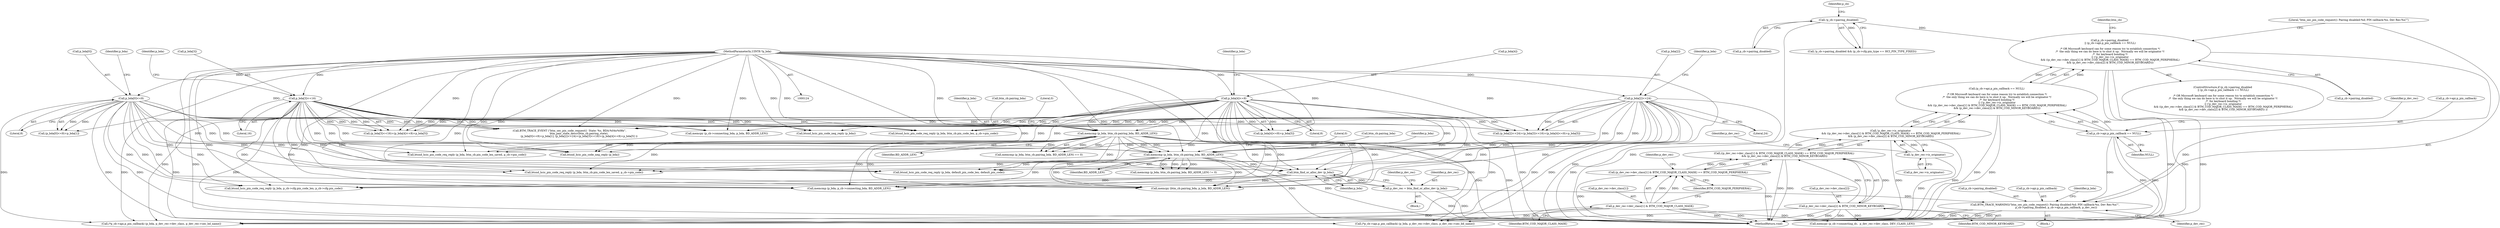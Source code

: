 digraph "0_Android_c677ee92595335233eb0e7b59809a1a94e7a678a_0@pointer" {
"1000433" [label="(Call,BTM_TRACE_WARNING(\"btm_sec_pin_code_request(): Pairing disabled:%d; PIN callback:%x, Dev Rec:%x!\",\n                           p_cb->pairing_disabled, p_cb->api.p_pin_callback, p_dev_rec))"];
"1000398" [label="(Call,p_cb->pairing_disabled\n || (p_cb->api.p_pin_callback == NULL)\n\n /* OR Microsoft keyboard can for some reason try to establish connection */\n /*  the only thing we can do here is to shut it up.  Normally we will be originator */\n /*  for keyboard bonding */\n || (!p_dev_rec->is_originator\n && ((p_dev_rec->dev_class[1] & BTM_COD_MAJOR_CLASS_MASK) == BTM_COD_MAJOR_PERIPHERAL)\n && (p_dev_rec->dev_class[2] & BTM_COD_MINOR_KEYBOARD)))"];
"1000302" [label="(Call,!p_cb->pairing_disabled)"];
"1000402" [label="(Call,(p_cb->api.p_pin_callback == NULL)\n\n /* OR Microsoft keyboard can for some reason try to establish connection */\n /*  the only thing we can do here is to shut it up.  Normally we will be originator */\n /*  for keyboard bonding */\n || (!p_dev_rec->is_originator\n && ((p_dev_rec->dev_class[1] & BTM_COD_MAJOR_CLASS_MASK) == BTM_COD_MAJOR_PERIPHERAL)\n && (p_dev_rec->dev_class[2] & BTM_COD_MINOR_KEYBOARD)))"];
"1000403" [label="(Call,p_cb->api.p_pin_callback == NULL)"];
"1000410" [label="(Call,!p_dev_rec->is_originator\n && ((p_dev_rec->dev_class[1] & BTM_COD_MAJOR_CLASS_MASK) == BTM_COD_MAJOR_PERIPHERAL)\n && (p_dev_rec->dev_class[2] & BTM_COD_MINOR_KEYBOARD))"];
"1000411" [label="(Call,!p_dev_rec->is_originator)"];
"1000415" [label="(Call,((p_dev_rec->dev_class[1] & BTM_COD_MAJOR_CLASS_MASK) == BTM_COD_MAJOR_PERIPHERAL)\n && (p_dev_rec->dev_class[2] & BTM_COD_MINOR_KEYBOARD))"];
"1000416" [label="(Call,(p_dev_rec->dev_class[1] & BTM_COD_MAJOR_CLASS_MASK) == BTM_COD_MAJOR_PERIPHERAL)"];
"1000417" [label="(Call,p_dev_rec->dev_class[1] & BTM_COD_MAJOR_CLASS_MASK)"];
"1000425" [label="(Call,p_dev_rec->dev_class[2] & BTM_COD_MINOR_KEYBOARD)"];
"1000269" [label="(Call,p_dev_rec = btm_find_or_alloc_dev (p_bda))"];
"1000271" [label="(Call,btm_find_or_alloc_dev (p_bda))"];
"1000186" [label="(Call,memcmp (p_bda, btm_cb.pairing_bda, BD_ADDR_LEN))"];
"1000168" [label="(Call,p_bda[4]<<8)"];
"1000125" [label="(MethodParameterIn,UINT8 *p_bda)"];
"1000156" [label="(Call,p_bda[2]<<24)"];
"1000147" [label="(Call,p_bda[0]<<8)"];
"1000162" [label="(Call,p_bda[3]<<16)"];
"1000228" [label="(Call,memcmp (p_bda, btm_cb.pairing_bda, BD_ADDR_LEN))"];
"1000412" [label="(Call,p_dev_rec->is_originator)"];
"1000417" [label="(Call,p_dev_rec->dev_class[1] & BTM_COD_MAJOR_CLASS_MASK)"];
"1000416" [label="(Call,(p_dev_rec->dev_class[1] & BTM_COD_MAJOR_CLASS_MASK) == BTM_COD_MAJOR_PERIPHERAL)"];
"1000210" [label="(Call,btsnd_hcic_pin_code_req_reply (p_bda, btm_cb.pin_code_len_saved, p_cb->pin_code))"];
"1000402" [label="(Call,(p_cb->api.p_pin_callback == NULL)\n\n /* OR Microsoft keyboard can for some reason try to establish connection */\n /*  the only thing we can do here is to shut it up.  Normally we will be originator */\n /*  for keyboard bonding */\n || (!p_dev_rec->is_originator\n && ((p_dev_rec->dev_class[1] & BTM_COD_MAJOR_CLASS_MASK) == BTM_COD_MAJOR_PERIPHERAL)\n && (p_dev_rec->dev_class[2] & BTM_COD_MINOR_KEYBOARD)))"];
"1000303" [label="(Call,p_cb->pairing_disabled)"];
"1000404" [label="(Call,p_cb->api.p_pin_callback)"];
"1000399" [label="(Call,p_cb->pairing_disabled)"];
"1000164" [label="(Identifier,p_bda)"];
"1000161" [label="(Call,(p_bda[3]<<16)+(p_bda[4]<<8)+p_bda[5])"];
"1000260" [label="(Call,btsnd_hcic_pin_code_req_reply (p_bda, btm_cb.pin_code_len_saved, p_cb->pin_code))"];
"1000309" [label="(Identifier,p_cb)"];
"1000188" [label="(Call,btm_cb.pairing_bda)"];
"1000450" [label="(Identifier,btm_cb)"];
"1000334" [label="(Call,memcmp (p_bda, p_cb->connecting_bda, BD_ADDR_LEN))"];
"1000432" [label="(Block,)"];
"1000234" [label="(Literal,0)"];
"1000167" [label="(Call,(p_bda[4]<<8)+p_bda[5])"];
"1000434" [label="(Literal,\"btm_sec_pin_code_request(): Pairing disabled:%d; PIN callback:%x, Dev Rec:%x!\")"];
"1000489" [label="(Call,(*p_cb->api.p_pin_callback) (p_bda, p_dev_rec->dev_class, p_dev_rec->sec_bd_name))"];
"1000285" [label="(Call,memcpy (btm_cb.pairing_bda, p_bda, BD_ADDR_LEN))"];
"1000415" [label="(Call,((p_dev_rec->dev_class[1] & BTM_COD_MAJOR_CLASS_MASK) == BTM_COD_MAJOR_PERIPHERAL)\n && (p_dev_rec->dev_class[2] & BTM_COD_MINOR_KEYBOARD))"];
"1000170" [label="(Identifier,p_bda)"];
"1000166" [label="(Literal,16)"];
"1000174" [label="(Identifier,p_bda)"];
"1000438" [label="(Call,p_cb->api.p_pin_callback)"];
"1000269" [label="(Call,p_dev_rec = btm_find_or_alloc_dev (p_bda))"];
"1000151" [label="(Literal,8)"];
"1000172" [label="(Literal,8)"];
"1000275" [label="(Identifier,p_dev_rec)"];
"1000233" [label="(Identifier,BD_ADDR_LEN)"];
"1000424" [label="(Identifier,BTM_COD_MAJOR_PERIPHERAL)"];
"1000160" [label="(Literal,24)"];
"1000271" [label="(Call,btm_find_or_alloc_dev (p_bda))"];
"1000191" [label="(Identifier,BD_ADDR_LEN)"];
"1000318" [label="(Call,btsnd_hcic_pin_code_req_reply (p_bda, p_cb->cfg.pin_code_len, p_cb->cfg.pin_code))"];
"1000155" [label="(Call,(p_bda[2]<<24)+(p_bda[3]<<16)+(p_bda[4]<<8)+p_bda[5])"];
"1000433" [label="(Call,BTM_TRACE_WARNING(\"btm_sec_pin_code_request(): Pairing disabled:%d; PIN callback:%x, Dev Rec:%x!\",\n                           p_cb->pairing_disabled, p_cb->api.p_pin_callback, p_dev_rec))"];
"1000140" [label="(Call,BTM_TRACE_EVENT (\"btm_sec_pin_code_request()  State: %s, BDA:%04x%08x\",\n                       btm_pair_state_descr(btm_cb.pairing_state),\n                       (p_bda[0]<<8)+p_bda[1], (p_bda[2]<<24)+(p_bda[3]<<16)+(p_bda[4]<<8)+p_bda[5] ))"];
"1000413" [label="(Identifier,p_dev_rec)"];
"1000156" [label="(Call,p_bda[2]<<24)"];
"1000420" [label="(Identifier,p_dev_rec)"];
"1000426" [label="(Call,p_dev_rec->dev_class[2])"];
"1000205" [label="(Call,btsnd_hcic_pin_code_neg_reply (p_bda))"];
"1000146" [label="(Call,(p_bda[0]<<8)+p_bda[1])"];
"1000125" [label="(MethodParameterIn,UINT8 *p_bda)"];
"1000461" [label="(Call,memcpy (p_cb->connecting_dc,  p_dev_rec->dev_class, DEV_CLASS_LEN))"];
"1000455" [label="(Call,memcpy (p_cb->connecting_bda, p_bda, BD_ADDR_LEN))"];
"1000552" [label="(MethodReturn,void)"];
"1000162" [label="(Call,p_bda[3]<<16)"];
"1000398" [label="(Call,p_cb->pairing_disabled\n || (p_cb->api.p_pin_callback == NULL)\n\n /* OR Microsoft keyboard can for some reason try to establish connection */\n /*  the only thing we can do here is to shut it up.  Normally we will be originator */\n /*  for keyboard bonding */\n || (!p_dev_rec->is_originator\n && ((p_dev_rec->dev_class[1] & BTM_COD_MAJOR_CLASS_MASK) == BTM_COD_MAJOR_PERIPHERAL)\n && (p_dev_rec->dev_class[2] & BTM_COD_MINOR_KEYBOARD)))"];
"1000418" [label="(Call,p_dev_rec->dev_class[1])"];
"1000147" [label="(Call,p_bda[0]<<8)"];
"1000252" [label="(Call,btsnd_hcic_pin_code_req_reply (p_bda, default_pin_code_len, default_pin_code))"];
"1000423" [label="(Identifier,BTM_COD_MAJOR_CLASS_MASK)"];
"1000425" [label="(Call,p_dev_rec->dev_class[2] & BTM_COD_MINOR_KEYBOARD)"];
"1000126" [label="(Block,)"];
"1000157" [label="(Call,p_bda[2])"];
"1000192" [label="(Literal,0)"];
"1000444" [label="(Call,btsnd_hcic_pin_code_neg_reply (p_bda))"];
"1000230" [label="(Call,btm_cb.pairing_bda)"];
"1000445" [label="(Identifier,p_bda)"];
"1000410" [label="(Call,!p_dev_rec->is_originator\n && ((p_dev_rec->dev_class[1] & BTM_COD_MAJOR_CLASS_MASK) == BTM_COD_MAJOR_PERIPHERAL)\n && (p_dev_rec->dev_class[2] & BTM_COD_MINOR_KEYBOARD))"];
"1000185" [label="(Call,memcmp (p_bda, btm_cb.pairing_bda, BD_ADDR_LEN) == 0)"];
"1000148" [label="(Call,p_bda[0])"];
"1000435" [label="(Call,p_cb->pairing_disabled)"];
"1000227" [label="(Call,memcmp (p_bda, btm_cb.pairing_bda, BD_ADDR_LEN) != 0)"];
"1000169" [label="(Call,p_bda[4])"];
"1000153" [label="(Identifier,p_bda)"];
"1000543" [label="(Call,(*p_cb->api.p_pin_callback) (p_bda, p_dev_rec->dev_class, p_dev_rec->sec_bd_name))"];
"1000163" [label="(Call,p_bda[3])"];
"1000270" [label="(Identifier,p_dev_rec)"];
"1000374" [label="(Call,btsnd_hcic_pin_code_req_reply (p_bda, btm_cb.pin_code_len, p_cb->pin_code))"];
"1000228" [label="(Call,memcmp (p_bda, btm_cb.pairing_bda, BD_ADDR_LEN))"];
"1000187" [label="(Identifier,p_bda)"];
"1000302" [label="(Call,!p_cb->pairing_disabled)"];
"1000443" [label="(Identifier,p_dev_rec)"];
"1000301" [label="(Call,!p_cb->pairing_disabled && (p_cb->cfg.pin_type == HCI_PIN_TYPE_FIXED))"];
"1000272" [label="(Identifier,p_bda)"];
"1000431" [label="(Identifier,BTM_COD_MINOR_KEYBOARD)"];
"1000409" [label="(Identifier,NULL)"];
"1000397" [label="(ControlStructure,if (p_cb->pairing_disabled\n || (p_cb->api.p_pin_callback == NULL)\n\n /* OR Microsoft keyboard can for some reason try to establish connection */\n /*  the only thing we can do here is to shut it up.  Normally we will be originator */\n /*  for keyboard bonding */\n || (!p_dev_rec->is_originator\n && ((p_dev_rec->dev_class[1] & BTM_COD_MAJOR_CLASS_MASK) == BTM_COD_MAJOR_PERIPHERAL)\n && (p_dev_rec->dev_class[2] & BTM_COD_MINOR_KEYBOARD)) ))"];
"1000229" [label="(Identifier,p_bda)"];
"1000168" [label="(Call,p_bda[4]<<8)"];
"1000411" [label="(Call,!p_dev_rec->is_originator)"];
"1000428" [label="(Identifier,p_dev_rec)"];
"1000403" [label="(Call,p_cb->api.p_pin_callback == NULL)"];
"1000186" [label="(Call,memcmp (p_bda, btm_cb.pairing_bda, BD_ADDR_LEN))"];
"1000433" -> "1000432"  [label="AST: "];
"1000433" -> "1000443"  [label="CFG: "];
"1000434" -> "1000433"  [label="AST: "];
"1000435" -> "1000433"  [label="AST: "];
"1000438" -> "1000433"  [label="AST: "];
"1000443" -> "1000433"  [label="AST: "];
"1000445" -> "1000433"  [label="CFG: "];
"1000433" -> "1000552"  [label="DDG: "];
"1000433" -> "1000552"  [label="DDG: "];
"1000433" -> "1000552"  [label="DDG: "];
"1000433" -> "1000552"  [label="DDG: "];
"1000398" -> "1000433"  [label="DDG: "];
"1000403" -> "1000433"  [label="DDG: "];
"1000269" -> "1000433"  [label="DDG: "];
"1000398" -> "1000397"  [label="AST: "];
"1000398" -> "1000399"  [label="CFG: "];
"1000398" -> "1000402"  [label="CFG: "];
"1000399" -> "1000398"  [label="AST: "];
"1000402" -> "1000398"  [label="AST: "];
"1000434" -> "1000398"  [label="CFG: "];
"1000450" -> "1000398"  [label="CFG: "];
"1000398" -> "1000552"  [label="DDG: "];
"1000398" -> "1000552"  [label="DDG: "];
"1000398" -> "1000552"  [label="DDG: "];
"1000302" -> "1000398"  [label="DDG: "];
"1000402" -> "1000398"  [label="DDG: "];
"1000402" -> "1000398"  [label="DDG: "];
"1000302" -> "1000301"  [label="AST: "];
"1000302" -> "1000303"  [label="CFG: "];
"1000303" -> "1000302"  [label="AST: "];
"1000309" -> "1000302"  [label="CFG: "];
"1000301" -> "1000302"  [label="CFG: "];
"1000302" -> "1000552"  [label="DDG: "];
"1000302" -> "1000301"  [label="DDG: "];
"1000402" -> "1000403"  [label="CFG: "];
"1000402" -> "1000410"  [label="CFG: "];
"1000403" -> "1000402"  [label="AST: "];
"1000410" -> "1000402"  [label="AST: "];
"1000402" -> "1000552"  [label="DDG: "];
"1000402" -> "1000552"  [label="DDG: "];
"1000403" -> "1000402"  [label="DDG: "];
"1000403" -> "1000402"  [label="DDG: "];
"1000410" -> "1000402"  [label="DDG: "];
"1000410" -> "1000402"  [label="DDG: "];
"1000403" -> "1000409"  [label="CFG: "];
"1000404" -> "1000403"  [label="AST: "];
"1000409" -> "1000403"  [label="AST: "];
"1000413" -> "1000403"  [label="CFG: "];
"1000403" -> "1000552"  [label="DDG: "];
"1000403" -> "1000552"  [label="DDG: "];
"1000410" -> "1000411"  [label="CFG: "];
"1000410" -> "1000415"  [label="CFG: "];
"1000411" -> "1000410"  [label="AST: "];
"1000415" -> "1000410"  [label="AST: "];
"1000410" -> "1000552"  [label="DDG: "];
"1000410" -> "1000552"  [label="DDG: "];
"1000411" -> "1000410"  [label="DDG: "];
"1000415" -> "1000410"  [label="DDG: "];
"1000415" -> "1000410"  [label="DDG: "];
"1000411" -> "1000412"  [label="CFG: "];
"1000412" -> "1000411"  [label="AST: "];
"1000420" -> "1000411"  [label="CFG: "];
"1000411" -> "1000552"  [label="DDG: "];
"1000415" -> "1000416"  [label="CFG: "];
"1000415" -> "1000425"  [label="CFG: "];
"1000416" -> "1000415"  [label="AST: "];
"1000425" -> "1000415"  [label="AST: "];
"1000415" -> "1000552"  [label="DDG: "];
"1000415" -> "1000552"  [label="DDG: "];
"1000416" -> "1000415"  [label="DDG: "];
"1000416" -> "1000415"  [label="DDG: "];
"1000425" -> "1000415"  [label="DDG: "];
"1000425" -> "1000415"  [label="DDG: "];
"1000416" -> "1000424"  [label="CFG: "];
"1000417" -> "1000416"  [label="AST: "];
"1000424" -> "1000416"  [label="AST: "];
"1000428" -> "1000416"  [label="CFG: "];
"1000416" -> "1000552"  [label="DDG: "];
"1000416" -> "1000552"  [label="DDG: "];
"1000417" -> "1000416"  [label="DDG: "];
"1000417" -> "1000416"  [label="DDG: "];
"1000417" -> "1000423"  [label="CFG: "];
"1000418" -> "1000417"  [label="AST: "];
"1000423" -> "1000417"  [label="AST: "];
"1000424" -> "1000417"  [label="CFG: "];
"1000417" -> "1000552"  [label="DDG: "];
"1000417" -> "1000552"  [label="DDG: "];
"1000417" -> "1000461"  [label="DDG: "];
"1000417" -> "1000489"  [label="DDG: "];
"1000417" -> "1000543"  [label="DDG: "];
"1000425" -> "1000431"  [label="CFG: "];
"1000426" -> "1000425"  [label="AST: "];
"1000431" -> "1000425"  [label="AST: "];
"1000425" -> "1000552"  [label="DDG: "];
"1000425" -> "1000552"  [label="DDG: "];
"1000425" -> "1000461"  [label="DDG: "];
"1000425" -> "1000489"  [label="DDG: "];
"1000425" -> "1000543"  [label="DDG: "];
"1000269" -> "1000126"  [label="AST: "];
"1000269" -> "1000271"  [label="CFG: "];
"1000270" -> "1000269"  [label="AST: "];
"1000271" -> "1000269"  [label="AST: "];
"1000275" -> "1000269"  [label="CFG: "];
"1000269" -> "1000552"  [label="DDG: "];
"1000269" -> "1000552"  [label="DDG: "];
"1000271" -> "1000269"  [label="DDG: "];
"1000271" -> "1000272"  [label="CFG: "];
"1000272" -> "1000271"  [label="AST: "];
"1000186" -> "1000271"  [label="DDG: "];
"1000168" -> "1000271"  [label="DDG: "];
"1000156" -> "1000271"  [label="DDG: "];
"1000228" -> "1000271"  [label="DDG: "];
"1000147" -> "1000271"  [label="DDG: "];
"1000162" -> "1000271"  [label="DDG: "];
"1000125" -> "1000271"  [label="DDG: "];
"1000271" -> "1000285"  [label="DDG: "];
"1000271" -> "1000318"  [label="DDG: "];
"1000271" -> "1000334"  [label="DDG: "];
"1000186" -> "1000185"  [label="AST: "];
"1000186" -> "1000191"  [label="CFG: "];
"1000187" -> "1000186"  [label="AST: "];
"1000188" -> "1000186"  [label="AST: "];
"1000191" -> "1000186"  [label="AST: "];
"1000192" -> "1000186"  [label="CFG: "];
"1000186" -> "1000552"  [label="DDG: "];
"1000186" -> "1000552"  [label="DDG: "];
"1000186" -> "1000185"  [label="DDG: "];
"1000186" -> "1000185"  [label="DDG: "];
"1000186" -> "1000185"  [label="DDG: "];
"1000168" -> "1000186"  [label="DDG: "];
"1000156" -> "1000186"  [label="DDG: "];
"1000147" -> "1000186"  [label="DDG: "];
"1000162" -> "1000186"  [label="DDG: "];
"1000125" -> "1000186"  [label="DDG: "];
"1000186" -> "1000205"  [label="DDG: "];
"1000186" -> "1000210"  [label="DDG: "];
"1000186" -> "1000228"  [label="DDG: "];
"1000186" -> "1000228"  [label="DDG: "];
"1000186" -> "1000228"  [label="DDG: "];
"1000186" -> "1000252"  [label="DDG: "];
"1000186" -> "1000260"  [label="DDG: "];
"1000186" -> "1000285"  [label="DDG: "];
"1000186" -> "1000285"  [label="DDG: "];
"1000186" -> "1000334"  [label="DDG: "];
"1000168" -> "1000167"  [label="AST: "];
"1000168" -> "1000172"  [label="CFG: "];
"1000169" -> "1000168"  [label="AST: "];
"1000172" -> "1000168"  [label="AST: "];
"1000174" -> "1000168"  [label="CFG: "];
"1000168" -> "1000552"  [label="DDG: "];
"1000168" -> "1000140"  [label="DDG: "];
"1000168" -> "1000140"  [label="DDG: "];
"1000168" -> "1000155"  [label="DDG: "];
"1000168" -> "1000155"  [label="DDG: "];
"1000168" -> "1000161"  [label="DDG: "];
"1000168" -> "1000161"  [label="DDG: "];
"1000168" -> "1000167"  [label="DDG: "];
"1000168" -> "1000167"  [label="DDG: "];
"1000125" -> "1000168"  [label="DDG: "];
"1000168" -> "1000205"  [label="DDG: "];
"1000168" -> "1000210"  [label="DDG: "];
"1000168" -> "1000228"  [label="DDG: "];
"1000168" -> "1000252"  [label="DDG: "];
"1000168" -> "1000260"  [label="DDG: "];
"1000168" -> "1000285"  [label="DDG: "];
"1000168" -> "1000318"  [label="DDG: "];
"1000168" -> "1000334"  [label="DDG: "];
"1000168" -> "1000374"  [label="DDG: "];
"1000168" -> "1000444"  [label="DDG: "];
"1000168" -> "1000455"  [label="DDG: "];
"1000168" -> "1000489"  [label="DDG: "];
"1000168" -> "1000543"  [label="DDG: "];
"1000125" -> "1000124"  [label="AST: "];
"1000125" -> "1000552"  [label="DDG: "];
"1000125" -> "1000140"  [label="DDG: "];
"1000125" -> "1000147"  [label="DDG: "];
"1000125" -> "1000146"  [label="DDG: "];
"1000125" -> "1000156"  [label="DDG: "];
"1000125" -> "1000155"  [label="DDG: "];
"1000125" -> "1000162"  [label="DDG: "];
"1000125" -> "1000161"  [label="DDG: "];
"1000125" -> "1000167"  [label="DDG: "];
"1000125" -> "1000205"  [label="DDG: "];
"1000125" -> "1000210"  [label="DDG: "];
"1000125" -> "1000228"  [label="DDG: "];
"1000125" -> "1000252"  [label="DDG: "];
"1000125" -> "1000260"  [label="DDG: "];
"1000125" -> "1000285"  [label="DDG: "];
"1000125" -> "1000318"  [label="DDG: "];
"1000125" -> "1000334"  [label="DDG: "];
"1000125" -> "1000374"  [label="DDG: "];
"1000125" -> "1000444"  [label="DDG: "];
"1000125" -> "1000455"  [label="DDG: "];
"1000125" -> "1000489"  [label="DDG: "];
"1000125" -> "1000543"  [label="DDG: "];
"1000156" -> "1000155"  [label="AST: "];
"1000156" -> "1000160"  [label="CFG: "];
"1000157" -> "1000156"  [label="AST: "];
"1000160" -> "1000156"  [label="AST: "];
"1000164" -> "1000156"  [label="CFG: "];
"1000156" -> "1000552"  [label="DDG: "];
"1000156" -> "1000140"  [label="DDG: "];
"1000156" -> "1000140"  [label="DDG: "];
"1000156" -> "1000155"  [label="DDG: "];
"1000156" -> "1000155"  [label="DDG: "];
"1000156" -> "1000205"  [label="DDG: "];
"1000156" -> "1000210"  [label="DDG: "];
"1000156" -> "1000228"  [label="DDG: "];
"1000156" -> "1000252"  [label="DDG: "];
"1000156" -> "1000260"  [label="DDG: "];
"1000156" -> "1000285"  [label="DDG: "];
"1000156" -> "1000318"  [label="DDG: "];
"1000156" -> "1000334"  [label="DDG: "];
"1000156" -> "1000374"  [label="DDG: "];
"1000156" -> "1000444"  [label="DDG: "];
"1000156" -> "1000455"  [label="DDG: "];
"1000156" -> "1000489"  [label="DDG: "];
"1000156" -> "1000543"  [label="DDG: "];
"1000147" -> "1000146"  [label="AST: "];
"1000147" -> "1000151"  [label="CFG: "];
"1000148" -> "1000147"  [label="AST: "];
"1000151" -> "1000147"  [label="AST: "];
"1000153" -> "1000147"  [label="CFG: "];
"1000147" -> "1000552"  [label="DDG: "];
"1000147" -> "1000140"  [label="DDG: "];
"1000147" -> "1000140"  [label="DDG: "];
"1000147" -> "1000146"  [label="DDG: "];
"1000147" -> "1000146"  [label="DDG: "];
"1000147" -> "1000205"  [label="DDG: "];
"1000147" -> "1000210"  [label="DDG: "];
"1000147" -> "1000228"  [label="DDG: "];
"1000147" -> "1000252"  [label="DDG: "];
"1000147" -> "1000260"  [label="DDG: "];
"1000147" -> "1000285"  [label="DDG: "];
"1000147" -> "1000318"  [label="DDG: "];
"1000147" -> "1000334"  [label="DDG: "];
"1000147" -> "1000374"  [label="DDG: "];
"1000147" -> "1000444"  [label="DDG: "];
"1000147" -> "1000455"  [label="DDG: "];
"1000147" -> "1000489"  [label="DDG: "];
"1000147" -> "1000543"  [label="DDG: "];
"1000162" -> "1000161"  [label="AST: "];
"1000162" -> "1000166"  [label="CFG: "];
"1000163" -> "1000162"  [label="AST: "];
"1000166" -> "1000162"  [label="AST: "];
"1000170" -> "1000162"  [label="CFG: "];
"1000162" -> "1000552"  [label="DDG: "];
"1000162" -> "1000140"  [label="DDG: "];
"1000162" -> "1000140"  [label="DDG: "];
"1000162" -> "1000155"  [label="DDG: "];
"1000162" -> "1000155"  [label="DDG: "];
"1000162" -> "1000161"  [label="DDG: "];
"1000162" -> "1000161"  [label="DDG: "];
"1000162" -> "1000205"  [label="DDG: "];
"1000162" -> "1000210"  [label="DDG: "];
"1000162" -> "1000228"  [label="DDG: "];
"1000162" -> "1000252"  [label="DDG: "];
"1000162" -> "1000260"  [label="DDG: "];
"1000162" -> "1000285"  [label="DDG: "];
"1000162" -> "1000318"  [label="DDG: "];
"1000162" -> "1000334"  [label="DDG: "];
"1000162" -> "1000374"  [label="DDG: "];
"1000162" -> "1000444"  [label="DDG: "];
"1000162" -> "1000455"  [label="DDG: "];
"1000162" -> "1000489"  [label="DDG: "];
"1000162" -> "1000543"  [label="DDG: "];
"1000228" -> "1000227"  [label="AST: "];
"1000228" -> "1000233"  [label="CFG: "];
"1000229" -> "1000228"  [label="AST: "];
"1000230" -> "1000228"  [label="AST: "];
"1000233" -> "1000228"  [label="AST: "];
"1000234" -> "1000228"  [label="CFG: "];
"1000228" -> "1000552"  [label="DDG: "];
"1000228" -> "1000552"  [label="DDG: "];
"1000228" -> "1000227"  [label="DDG: "];
"1000228" -> "1000227"  [label="DDG: "];
"1000228" -> "1000227"  [label="DDG: "];
"1000228" -> "1000252"  [label="DDG: "];
"1000228" -> "1000260"  [label="DDG: "];
"1000228" -> "1000285"  [label="DDG: "];
"1000228" -> "1000285"  [label="DDG: "];
"1000228" -> "1000334"  [label="DDG: "];
}

